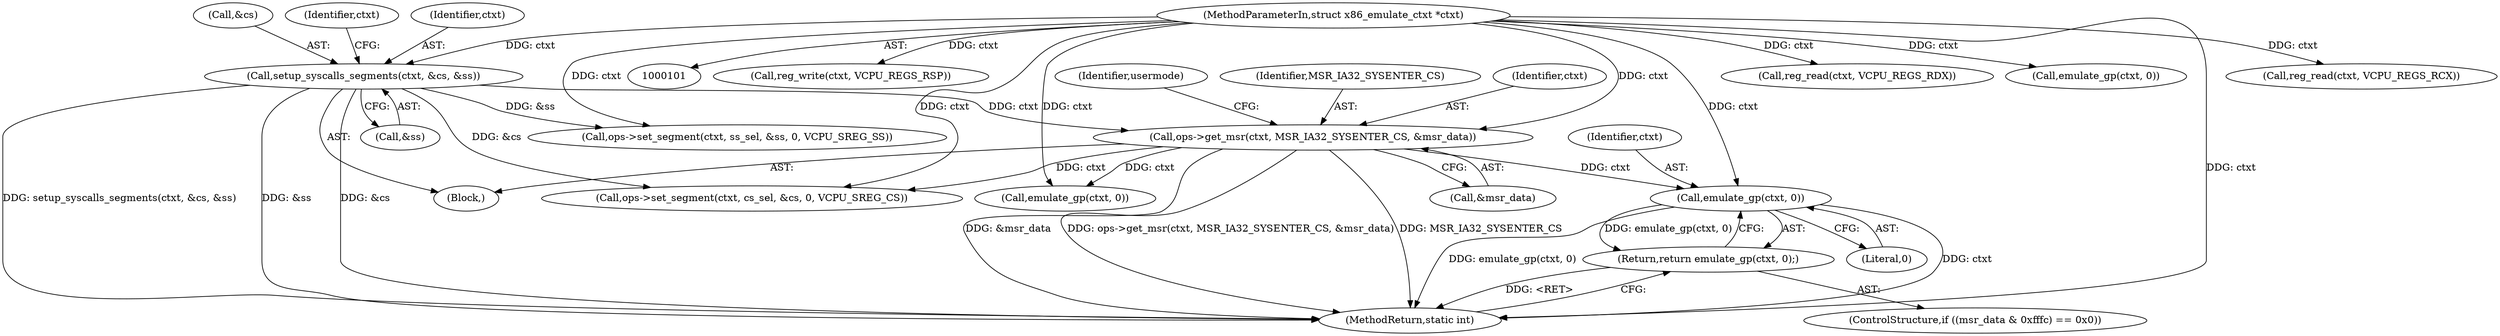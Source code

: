 digraph "0_linux_234f3ce485d54017f15cf5e0699cff4100121601_6@pointer" {
"1000192" [label="(Call,emulate_gp(ctxt, 0))"];
"1000169" [label="(Call,ops->get_msr(ctxt, MSR_IA32_SYSENTER_CS, &msr_data))"];
"1000138" [label="(Call,setup_syscalls_segments(ctxt, &cs, &ss))"];
"1000102" [label="(MethodParameterIn,struct x86_emulate_ctxt *ctxt)"];
"1000191" [label="(Return,return emulate_gp(ctxt, 0);)"];
"1000192" [label="(Call,emulate_gp(ctxt, 0))"];
"1000169" [label="(Call,ops->get_msr(ctxt, MSR_IA32_SYSENTER_CS, &msr_data))"];
"1000172" [label="(Call,&msr_data)"];
"1000185" [label="(ControlStructure,if ((msr_data & 0xfffc) == 0x0))"];
"1000264" [label="(Call,reg_write(ctxt, VCPU_REGS_RSP))"];
"1000194" [label="(Literal,0)"];
"1000175" [label="(Identifier,usermode)"];
"1000193" [label="(Identifier,ctxt)"];
"1000142" [label="(Call,&ss)"];
"1000138" [label="(Call,setup_syscalls_segments(ctxt, &cs, &ss))"];
"1000216" [label="(Call,emulate_gp(ctxt, 0))"];
"1000171" [label="(Identifier,MSR_IA32_SYSENTER_CS)"];
"1000191" [label="(Return,return emulate_gp(ctxt, 0);)"];
"1000102" [label="(MethodParameterIn,struct x86_emulate_ctxt *ctxt)"];
"1000241" [label="(Call,ops->set_segment(ctxt, cs_sel, &cs, 0, VCPU_SREG_CS))"];
"1000140" [label="(Call,&cs)"];
"1000259" [label="(Call,reg_read(ctxt, VCPU_REGS_RDX))"];
"1000135" [label="(Call,emulate_gp(ctxt, 0))"];
"1000103" [label="(Block,)"];
"1000170" [label="(Identifier,ctxt)"];
"1000272" [label="(MethodReturn,static int)"];
"1000148" [label="(Identifier,ctxt)"];
"1000139" [label="(Identifier,ctxt)"];
"1000267" [label="(Call,reg_read(ctxt, VCPU_REGS_RCX))"];
"1000248" [label="(Call,ops->set_segment(ctxt, ss_sel, &ss, 0, VCPU_SREG_SS))"];
"1000192" -> "1000191"  [label="AST: "];
"1000192" -> "1000194"  [label="CFG: "];
"1000193" -> "1000192"  [label="AST: "];
"1000194" -> "1000192"  [label="AST: "];
"1000191" -> "1000192"  [label="CFG: "];
"1000192" -> "1000272"  [label="DDG: ctxt"];
"1000192" -> "1000272"  [label="DDG: emulate_gp(ctxt, 0)"];
"1000192" -> "1000191"  [label="DDG: emulate_gp(ctxt, 0)"];
"1000169" -> "1000192"  [label="DDG: ctxt"];
"1000102" -> "1000192"  [label="DDG: ctxt"];
"1000169" -> "1000103"  [label="AST: "];
"1000169" -> "1000172"  [label="CFG: "];
"1000170" -> "1000169"  [label="AST: "];
"1000171" -> "1000169"  [label="AST: "];
"1000172" -> "1000169"  [label="AST: "];
"1000175" -> "1000169"  [label="CFG: "];
"1000169" -> "1000272"  [label="DDG: &msr_data"];
"1000169" -> "1000272"  [label="DDG: ops->get_msr(ctxt, MSR_IA32_SYSENTER_CS, &msr_data)"];
"1000169" -> "1000272"  [label="DDG: MSR_IA32_SYSENTER_CS"];
"1000138" -> "1000169"  [label="DDG: ctxt"];
"1000102" -> "1000169"  [label="DDG: ctxt"];
"1000169" -> "1000216"  [label="DDG: ctxt"];
"1000169" -> "1000241"  [label="DDG: ctxt"];
"1000138" -> "1000103"  [label="AST: "];
"1000138" -> "1000142"  [label="CFG: "];
"1000139" -> "1000138"  [label="AST: "];
"1000140" -> "1000138"  [label="AST: "];
"1000142" -> "1000138"  [label="AST: "];
"1000148" -> "1000138"  [label="CFG: "];
"1000138" -> "1000272"  [label="DDG: &ss"];
"1000138" -> "1000272"  [label="DDG: &cs"];
"1000138" -> "1000272"  [label="DDG: setup_syscalls_segments(ctxt, &cs, &ss)"];
"1000102" -> "1000138"  [label="DDG: ctxt"];
"1000138" -> "1000241"  [label="DDG: &cs"];
"1000138" -> "1000248"  [label="DDG: &ss"];
"1000102" -> "1000101"  [label="AST: "];
"1000102" -> "1000272"  [label="DDG: ctxt"];
"1000102" -> "1000135"  [label="DDG: ctxt"];
"1000102" -> "1000216"  [label="DDG: ctxt"];
"1000102" -> "1000241"  [label="DDG: ctxt"];
"1000102" -> "1000248"  [label="DDG: ctxt"];
"1000102" -> "1000259"  [label="DDG: ctxt"];
"1000102" -> "1000264"  [label="DDG: ctxt"];
"1000102" -> "1000267"  [label="DDG: ctxt"];
"1000191" -> "1000185"  [label="AST: "];
"1000272" -> "1000191"  [label="CFG: "];
"1000191" -> "1000272"  [label="DDG: <RET>"];
}
